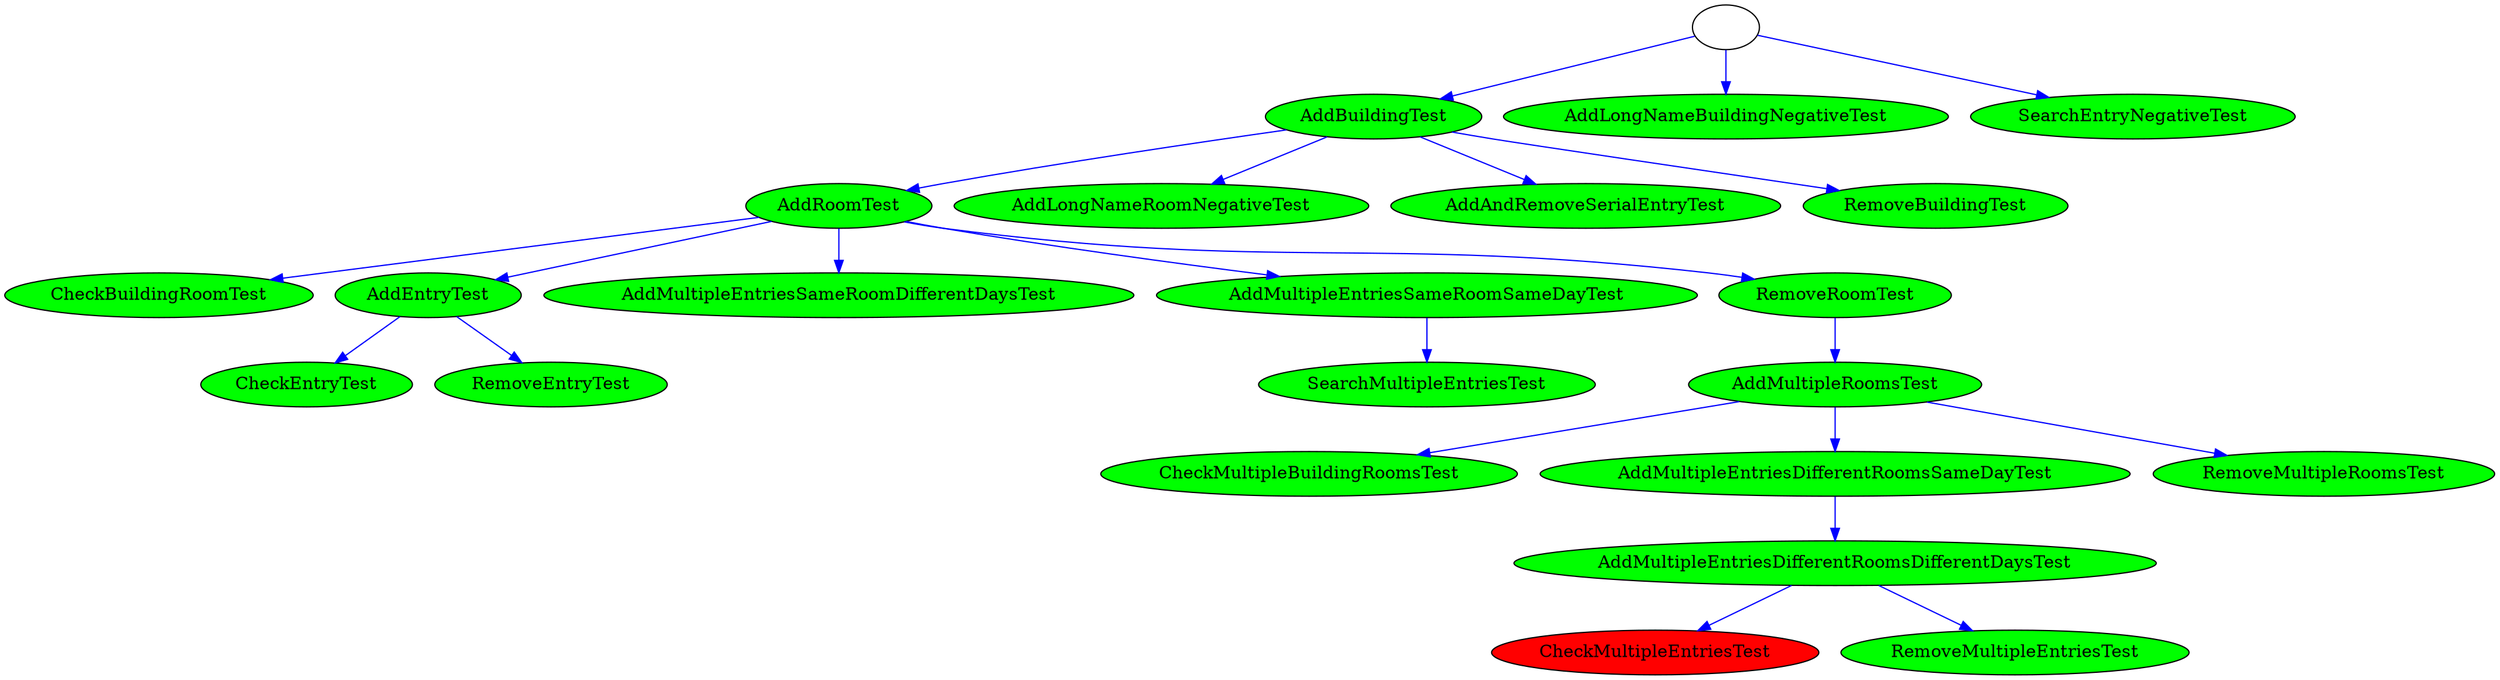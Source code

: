 strict digraph G {
root_925284253 [ label="" color = "black" ];
AddBuildingTest_1834264394 [ label="AddBuildingTest"fillcolor="green" style="filled" fontcolor="black" ];
AddLongNameBuildingNegativeTest_1731906177 [ label="AddLongNameBuildingNegativeTest"fillcolor="green" style="filled" fontcolor="black" ];
SearchEntryNegativeTest_1307059155 [ label="SearchEntryNegativeTest"fillcolor="green" style="filled" fontcolor="black" ];
AddRoomTest_699624521 [ label="AddRoomTest"fillcolor="green" style="filled" fontcolor="black" ];
AddLongNameRoomNegativeTest_761461614 [ label="AddLongNameRoomNegativeTest"fillcolor="green" style="filled" fontcolor="black" ];
AddAndRemoveSerialEntryTest_1630456884 [ label="AddAndRemoveSerialEntryTest"fillcolor="green" style="filled" fontcolor="black" ];
RemoveBuildingTest_828410977 [ label="RemoveBuildingTest"fillcolor="green" style="filled" fontcolor="black" ];
CheckBuildingRoomTest_1444345278 [ label="CheckBuildingRoomTest"fillcolor="green" style="filled" fontcolor="black" ];
AddEntryTest_2090453015 [ label="AddEntryTest"fillcolor="green" style="filled" fontcolor="black" ];
AddMultipleEntriesSameRoomDifferentDaysTest_1886580783 [ label="AddMultipleEntriesSameRoomDifferentDaysTest"fillcolor="green" style="filled" fontcolor="black" ];
AddMultipleEntriesSameRoomSameDayTest_1440400566 [ label="AddMultipleEntriesSameRoomSameDayTest"fillcolor="green" style="filled" fontcolor="black" ];
RemoveRoomTest_434820572 [ label="RemoveRoomTest"fillcolor="green" style="filled" fontcolor="black" ];
CheckEntryTest_1212149297 [ label="CheckEntryTest"fillcolor="green" style="filled" fontcolor="black" ];
RemoveEntryTest_1660209905 [ label="RemoveEntryTest"fillcolor="green" style="filled" fontcolor="black" ];
SearchMultipleEntriesTest_1873692203 [ label="SearchMultipleEntriesTest"fillcolor="green" style="filled" fontcolor="black" ];
AddMultipleRoomsTest_1746373192 [ label="AddMultipleRoomsTest"fillcolor="green" style="filled" fontcolor="black" ];
CheckMultipleBuildingRoomsTest_1612931000 [ label="CheckMultipleBuildingRoomsTest"fillcolor="green" style="filled" fontcolor="black" ];
AddMultipleEntriesDifferentRoomsSameDayTest_452135901 [ label="AddMultipleEntriesDifferentRoomsSameDayTest"fillcolor="green" style="filled" fontcolor="black" ];
RemoveMultipleRoomsTest_132328043 [ label="RemoveMultipleRoomsTest"fillcolor="green" style="filled" fontcolor="black" ];
AddMultipleEntriesDifferentRoomsDifferentDaysTest_152803337 [ label="AddMultipleEntriesDifferentRoomsDifferentDaysTest"fillcolor="green" style="filled" fontcolor="black" ];
CheckMultipleEntriesTest_1039864144 [ label="CheckMultipleEntriesTest"fillcolor="red" style="filled" fontcolor="black" ];
RemoveMultipleEntriesTest_610692243 [ label="RemoveMultipleEntriesTest"fillcolor="green" style="filled" fontcolor="black" ];
  root_925284253 -> AddBuildingTest_1834264394 [ label="" color="blue" ];
  root_925284253 -> AddLongNameBuildingNegativeTest_1731906177 [ label="" color="blue" ];
  root_925284253 -> SearchEntryNegativeTest_1307059155 [ label="" color="blue" ];
  AddBuildingTest_1834264394 -> AddRoomTest_699624521 [ label="" color="blue" ];
  AddBuildingTest_1834264394 -> AddLongNameRoomNegativeTest_761461614 [ label="" color="blue" ];
  AddBuildingTest_1834264394 -> AddAndRemoveSerialEntryTest_1630456884 [ label="" color="blue" ];
  AddBuildingTest_1834264394 -> RemoveBuildingTest_828410977 [ label="" color="blue" ];
  AddRoomTest_699624521 -> CheckBuildingRoomTest_1444345278 [ label="" color="blue" ];
  AddRoomTest_699624521 -> AddEntryTest_2090453015 [ label="" color="blue" ];
  AddRoomTest_699624521 -> AddMultipleEntriesSameRoomDifferentDaysTest_1886580783 [ label="" color="blue" ];
  AddRoomTest_699624521 -> AddMultipleEntriesSameRoomSameDayTest_1440400566 [ label="" color="blue" ];
  AddRoomTest_699624521 -> RemoveRoomTest_434820572 [ label="" color="blue" ];
  AddEntryTest_2090453015 -> CheckEntryTest_1212149297 [ label="" color="blue" ];
  AddEntryTest_2090453015 -> RemoveEntryTest_1660209905 [ label="" color="blue" ];
  AddMultipleEntriesSameRoomSameDayTest_1440400566 -> SearchMultipleEntriesTest_1873692203 [ label="" color="blue" ];
  RemoveRoomTest_434820572 -> AddMultipleRoomsTest_1746373192 [ label="" color="blue" ];
  AddMultipleRoomsTest_1746373192 -> CheckMultipleBuildingRoomsTest_1612931000 [ label="" color="blue" ];
  AddMultipleRoomsTest_1746373192 -> AddMultipleEntriesDifferentRoomsSameDayTest_452135901 [ label="" color="blue" ];
  AddMultipleRoomsTest_1746373192 -> RemoveMultipleRoomsTest_132328043 [ label="" color="blue" ];
  AddMultipleEntriesDifferentRoomsSameDayTest_452135901 -> AddMultipleEntriesDifferentRoomsDifferentDaysTest_152803337 [ label="" color="blue" ];
  AddMultipleEntriesDifferentRoomsDifferentDaysTest_152803337 -> CheckMultipleEntriesTest_1039864144 [ label="" color="blue" ];
  AddMultipleEntriesDifferentRoomsDifferentDaysTest_152803337 -> RemoveMultipleEntriesTest_610692243 [ label="" color="blue" ];
}
